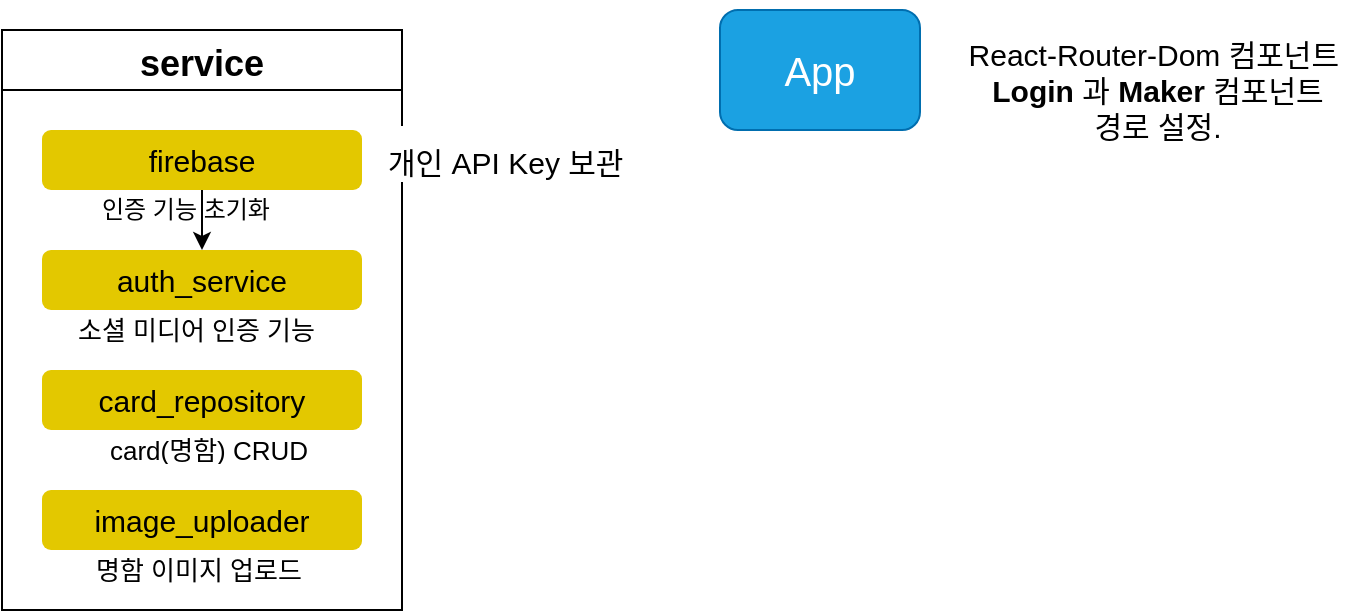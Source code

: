 <mxfile version="15.3.8" type="github">
  <diagram id="qXojaY42aiBFxvhF_yrl" name="Page-1">
    <mxGraphModel dx="864" dy="614" grid="1" gridSize="10" guides="1" tooltips="1" connect="1" arrows="1" fold="1" page="1" pageScale="1" pageWidth="827" pageHeight="1169" math="0" shadow="0">
      <root>
        <mxCell id="0" />
        <mxCell id="1" parent="0" />
        <mxCell id="ZUQluo5VriQcecSHElmV-1" value="&lt;font style=&quot;font-size: 20px&quot;&gt;App&lt;/font&gt;" style="rounded=1;whiteSpace=wrap;html=1;fillColor=#1ba1e2;strokeColor=#006EAF;fontColor=#ffffff;" parent="1" vertex="1">
          <mxGeometry x="401" y="40" width="100" height="60" as="geometry" />
        </mxCell>
        <mxCell id="ZUQluo5VriQcecSHElmV-4" value="&lt;font style=&quot;font-size: 15px&quot;&gt;&lt;font style=&quot;font-size: 15px&quot;&gt;&lt;br&gt;React&lt;/font&gt;-&lt;font style=&quot;font-size: 15px&quot;&gt;Router-Dom 컴포넌트&amp;nbsp;&lt;br&gt;&lt;b&gt;Login&lt;/b&gt; 과 &lt;b&gt;Maker&lt;/b&gt;&amp;nbsp;컴포넌트 &lt;br&gt;경로 설정.&lt;br&gt;&lt;br&gt;&lt;/font&gt;&lt;/font&gt;" style="text;html=1;strokeColor=none;fillColor=none;align=center;verticalAlign=middle;whiteSpace=wrap;rounded=0;labelBackgroundColor=#FFFFFF;labelBorderColor=none;spacing=0;fontColor=#000000;spacingLeft=0;" parent="1" vertex="1">
          <mxGeometry x="520" y="40" width="200" height="80" as="geometry" />
        </mxCell>
        <mxCell id="iWGha1-I6UxMjXV0nj9g-1" value="service" style="swimlane;fontSize=18;startSize=30;" vertex="1" parent="1">
          <mxGeometry x="42" y="50" width="200" height="290" as="geometry">
            <mxRectangle x="40" y="50" width="90" height="30" as="alternateBounds" />
          </mxGeometry>
        </mxCell>
        <mxCell id="iWGha1-I6UxMjXV0nj9g-19" value="" style="edgeStyle=orthogonalEdgeStyle;rounded=0;orthogonalLoop=1;jettySize=auto;html=1;fontSize=18;fontColor=#FFFFFF;entryX=0.5;entryY=0;entryDx=0;entryDy=0;" edge="1" parent="iWGha1-I6UxMjXV0nj9g-1" source="iWGha1-I6UxMjXV0nj9g-2" target="iWGha1-I6UxMjXV0nj9g-3">
          <mxGeometry relative="1" as="geometry">
            <mxPoint x="100" y="100" as="targetPoint" />
          </mxGeometry>
        </mxCell>
        <mxCell id="iWGha1-I6UxMjXV0nj9g-2" value="&lt;span style=&quot;font-size: 15px&quot;&gt;firebase&lt;/span&gt;" style="rounded=1;whiteSpace=wrap;html=1;fillColor=#e3c800;strokeColor=none;fontColor=#000000;" vertex="1" parent="iWGha1-I6UxMjXV0nj9g-1">
          <mxGeometry x="20" y="50" width="160" height="30" as="geometry" />
        </mxCell>
        <mxCell id="iWGha1-I6UxMjXV0nj9g-3" value="&lt;span style=&quot;font-size: 15px&quot;&gt;auth_service&lt;/span&gt;" style="rounded=1;whiteSpace=wrap;html=1;fillColor=#e3c800;strokeColor=none;fontColor=#000000;" vertex="1" parent="iWGha1-I6UxMjXV0nj9g-1">
          <mxGeometry x="20" y="110" width="160" height="30" as="geometry" />
        </mxCell>
        <mxCell id="iWGha1-I6UxMjXV0nj9g-4" value="&lt;span style=&quot;font-size: 15px&quot;&gt;card_repository&lt;/span&gt;" style="rounded=1;whiteSpace=wrap;html=1;fillColor=#e3c800;strokeColor=none;fontColor=#000000;" vertex="1" parent="iWGha1-I6UxMjXV0nj9g-1">
          <mxGeometry x="20" y="170" width="160" height="30" as="geometry" />
        </mxCell>
        <mxCell id="iWGha1-I6UxMjXV0nj9g-5" value="&lt;span style=&quot;font-size: 15px&quot;&gt;image_uploader&lt;/span&gt;" style="rounded=1;whiteSpace=wrap;html=1;fillColor=#e3c800;strokeColor=none;fontColor=#000000;" vertex="1" parent="iWGha1-I6UxMjXV0nj9g-1">
          <mxGeometry x="20" y="230" width="160" height="30" as="geometry" />
        </mxCell>
        <mxCell id="iWGha1-I6UxMjXV0nj9g-24" value="&lt;font color=&quot;#000000&quot; style=&quot;font-size: 12px;&quot;&gt;인증 기능 초기화&lt;/font&gt;" style="text;html=1;strokeColor=none;fillColor=none;align=center;verticalAlign=middle;whiteSpace=wrap;rounded=0;labelBackgroundColor=none;fontSize=12;fontColor=#FFFFFF;" vertex="1" parent="iWGha1-I6UxMjXV0nj9g-1">
          <mxGeometry x="42" y="80" width="100" height="20" as="geometry" />
        </mxCell>
        <mxCell id="iWGha1-I6UxMjXV0nj9g-25" value="&lt;h1 style=&quot;font-size: 13px&quot;&gt;&lt;font color=&quot;#000000&quot; style=&quot;font-size: 13px&quot;&gt;&lt;span style=&quot;font-weight: 400 ; font-size: 13px&quot;&gt;소셜 미디어 인증 기능&amp;nbsp;&lt;/span&gt;&lt;/font&gt;&lt;/h1&gt;" style="text;html=1;strokeColor=none;fillColor=none;spacing=5;spacingTop=-18;whiteSpace=wrap;overflow=hidden;rounded=0;fontSize=13;fontColor=#FFFFFF;labelBackgroundColor=none;" vertex="1" parent="iWGha1-I6UxMjXV0nj9g-1">
          <mxGeometry x="33" y="142" width="147" height="15" as="geometry" />
        </mxCell>
        <mxCell id="iWGha1-I6UxMjXV0nj9g-26" value="&lt;h1 style=&quot;font-size: 13px&quot;&gt;&lt;font color=&quot;#000000&quot;&gt;&lt;span style=&quot;font-weight: 400&quot;&gt;card(명함) CRUD&lt;/span&gt;&lt;/font&gt;&lt;/h1&gt;" style="text;html=1;strokeColor=none;fillColor=none;spacing=5;spacingTop=-18;whiteSpace=wrap;overflow=hidden;rounded=0;fontSize=13;fontColor=#FFFFFF;labelBackgroundColor=none;" vertex="1" parent="iWGha1-I6UxMjXV0nj9g-1">
          <mxGeometry x="49" y="202" width="113" height="15" as="geometry" />
        </mxCell>
        <mxCell id="iWGha1-I6UxMjXV0nj9g-27" value="&lt;h1 style=&quot;font-size: 13px&quot;&gt;&lt;font color=&quot;#000000&quot;&gt;&lt;span style=&quot;font-weight: 400&quot;&gt;명함 이미지 업로드&lt;/span&gt;&lt;/font&gt;&lt;/h1&gt;" style="text;html=1;strokeColor=none;fillColor=none;spacing=5;spacingTop=-18;whiteSpace=wrap;overflow=hidden;rounded=0;fontSize=13;fontColor=#FFFFFF;labelBackgroundColor=none;" vertex="1" parent="iWGha1-I6UxMjXV0nj9g-1">
          <mxGeometry x="41.5" y="262" width="127.5" height="15" as="geometry" />
        </mxCell>
        <mxCell id="iWGha1-I6UxMjXV0nj9g-20" value="&lt;h1 style=&quot;font-size: 15px&quot;&gt;&lt;font color=&quot;#000000&quot;&gt;&lt;span style=&quot;font-weight: 400&quot;&gt;개인 API Key 보관&lt;/span&gt;&lt;/font&gt;&lt;/h1&gt;" style="text;html=1;strokeColor=none;fillColor=none;spacing=5;spacingTop=-18;whiteSpace=wrap;overflow=hidden;rounded=0;fontSize=15;fontColor=#FFFFFF;labelBackgroundColor=#FFFFFF;" vertex="1" parent="1">
          <mxGeometry x="230" y="106" width="140" height="20" as="geometry" />
        </mxCell>
      </root>
    </mxGraphModel>
  </diagram>
</mxfile>
